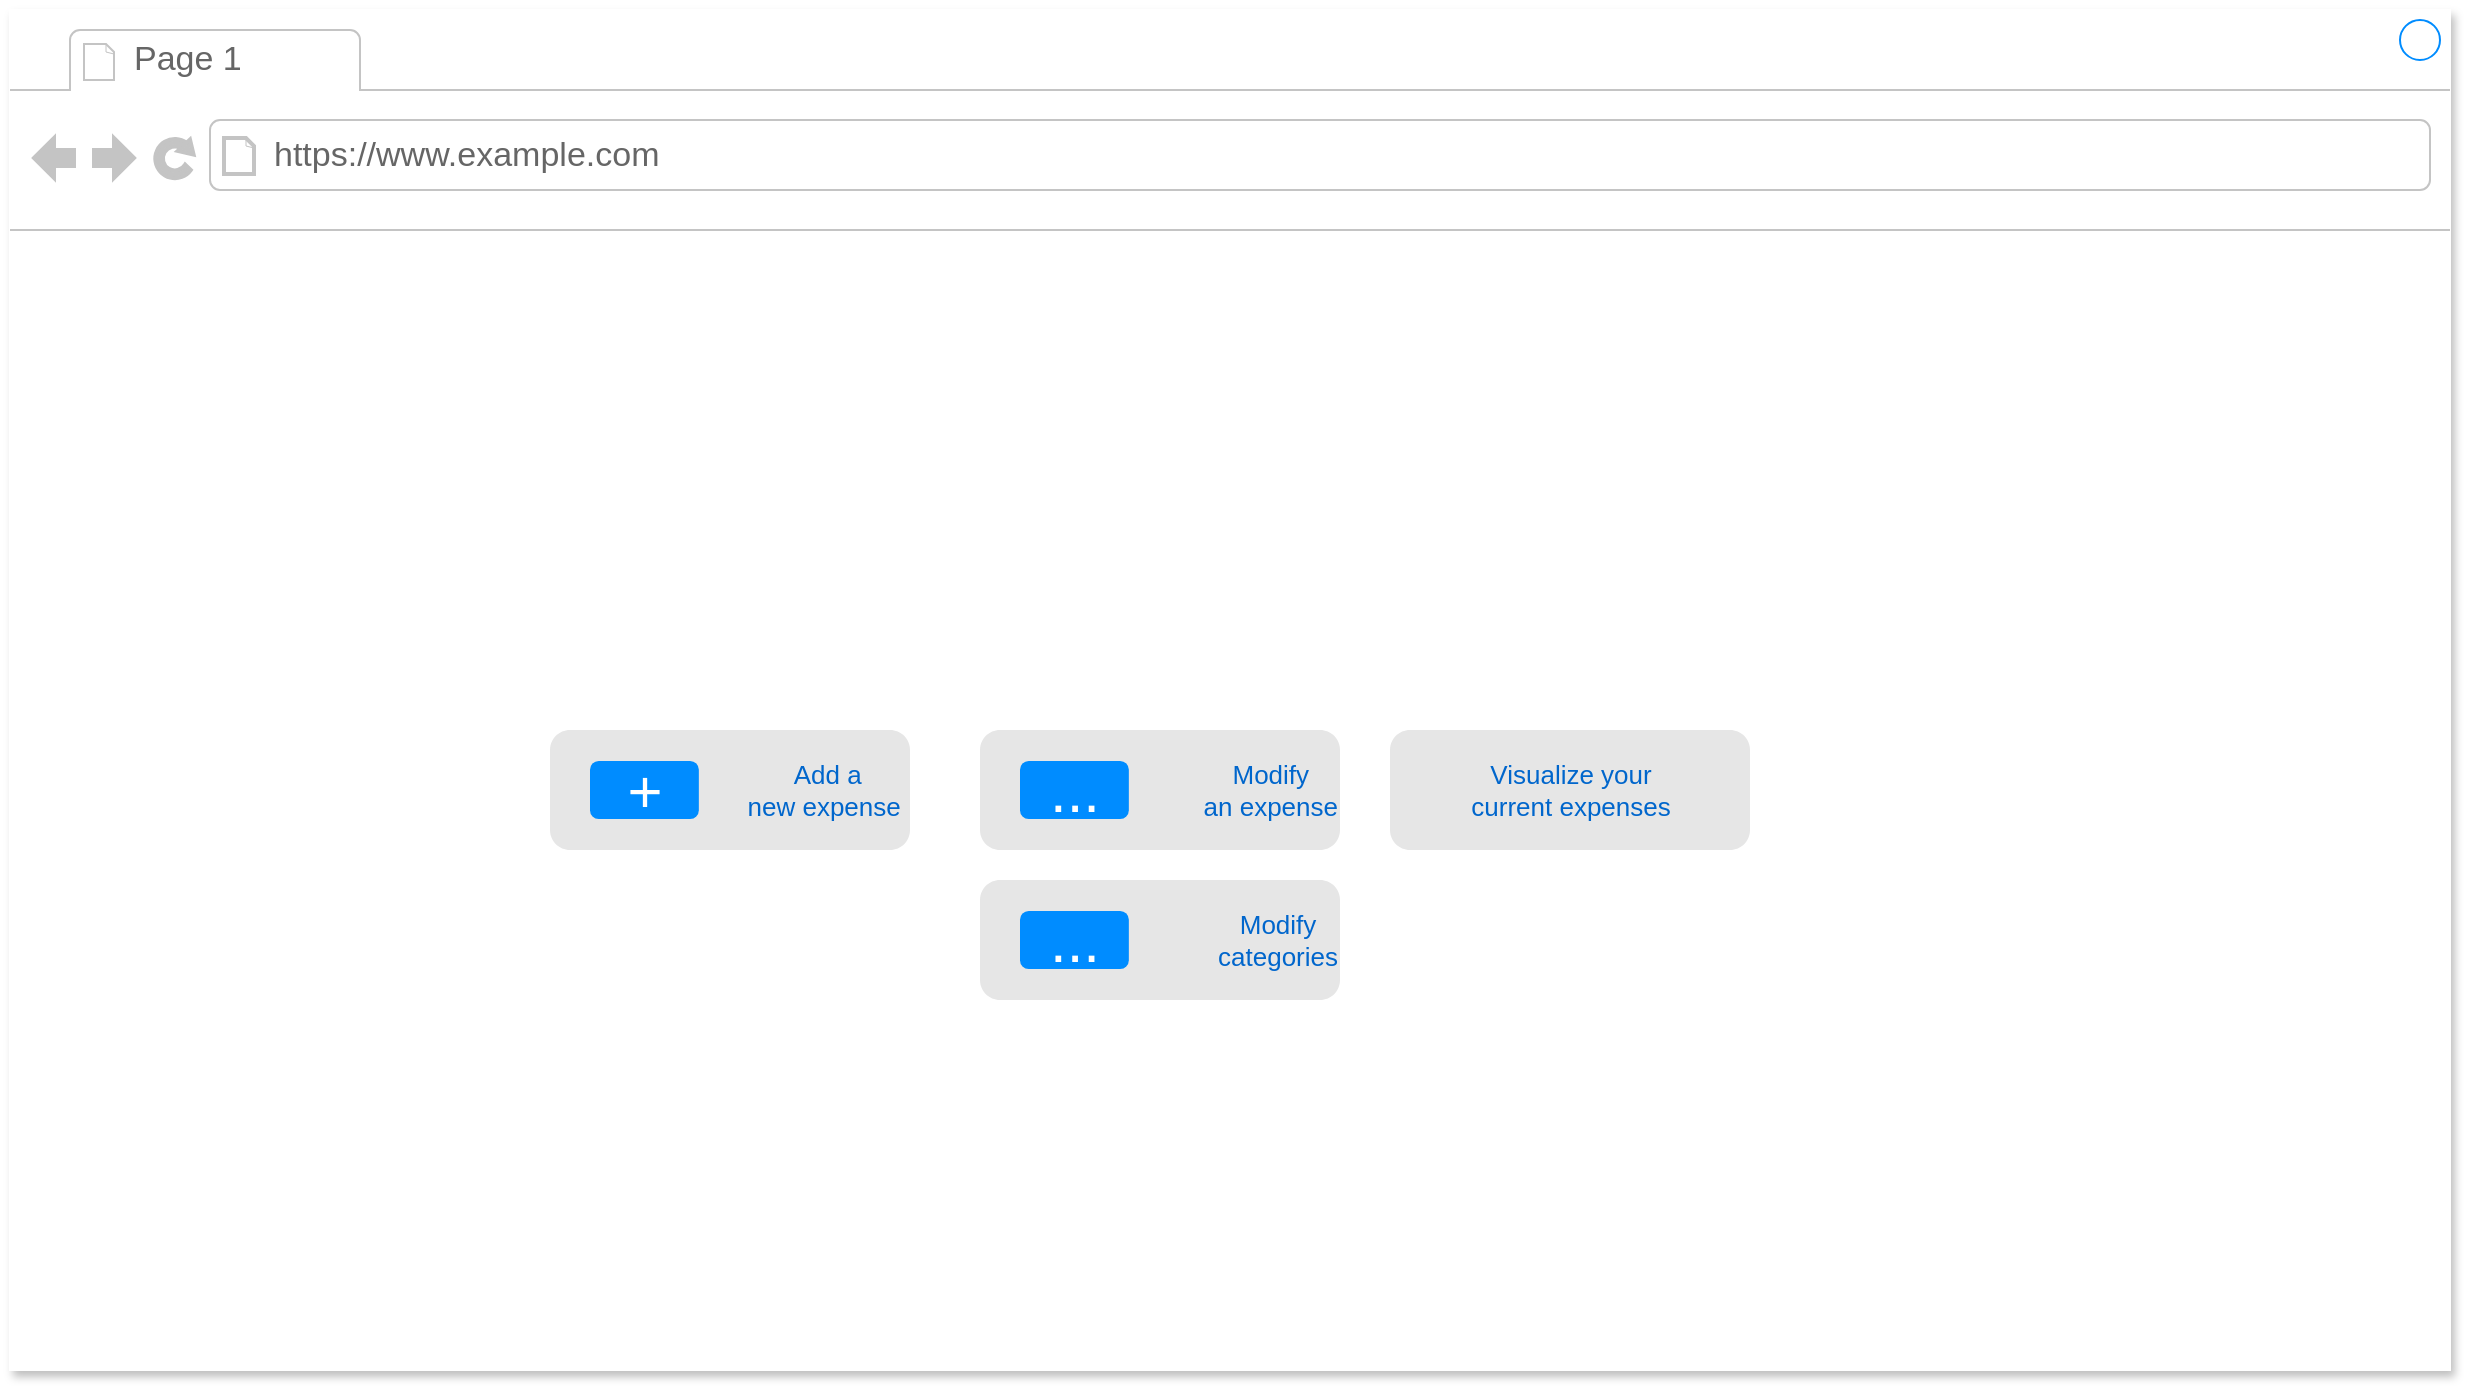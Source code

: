 <mxfile version="20.2.3" type="device" pages="5"><diagram id="piDafpqhtRUU5qUU-vj8" name="Main page"><mxGraphModel dx="1244" dy="905" grid="1" gridSize="10" guides="1" tooltips="1" connect="1" arrows="1" fold="1" page="1" pageScale="1" pageWidth="827" pageHeight="1169" math="0" shadow="0"><root><mxCell id="0"/><mxCell id="1" parent="0"/><mxCell id="8962rQQDY3VNNf6We3Pp-1" value="" style="strokeWidth=1;shadow=1;dashed=0;align=center;html=1;shape=mxgraph.mockup.containers.browserWindow;rSize=0;strokeColor2=#008cff;strokeColor3=#c4c4c4;mainText=,;recursiveResize=0;strokeColor=#FFFFFF;fontColor=#FFFFFF;movableLabel=0;fixedWidth=0;enumerate=0;" parent="1" vertex="1"><mxGeometry x="160" y="245" width="1220" height="680" as="geometry"/></mxCell><mxCell id="8962rQQDY3VNNf6We3Pp-2" value="Page 1" style="strokeWidth=1;shadow=0;dashed=0;align=center;html=1;shape=mxgraph.mockup.containers.anchor;fontSize=17;fontColor=#666666;align=left;" parent="8962rQQDY3VNNf6We3Pp-1" vertex="1"><mxGeometry x="60" y="12" width="110" height="26" as="geometry"/></mxCell><mxCell id="8962rQQDY3VNNf6We3Pp-3" value="https://www.example.com" style="strokeWidth=1;shadow=0;dashed=0;align=center;html=1;shape=mxgraph.mockup.containers.anchor;rSize=0;fontSize=17;fontColor=#666666;align=left;" parent="8962rQQDY3VNNf6We3Pp-1" vertex="1"><mxGeometry x="130" y="60" width="250" height="26" as="geometry"/></mxCell><UserObject label="&lt;div style=&quot;text-align: center;&quot;&gt;&lt;span style=&quot;background-color: initial;&quot;&gt;Add a&lt;/span&gt;&lt;/div&gt;new expense&amp;nbsp;" link="data:page/id,7q5dTrAY7Zl6eEeHgllv" id="h3Iq-QoF65GKpRVWPtNO-2"><mxCell style="strokeWidth=1;shadow=0;dashed=0;align=right;html=1;shape=mxgraph.mockup.buttons.multiButton;fillColor=#E6E6E6;strokeColor=none;mainText=;subText=;fontSize=13;fontColor=#0066CC;" parent="8962rQQDY3VNNf6We3Pp-1" vertex="1"><mxGeometry x="270" y="360" width="180" height="60" as="geometry"/></mxCell></UserObject><mxCell id="h3Iq-QoF65GKpRVWPtNO-4" value="" style="strokeWidth=1;shadow=0;dashed=0;align=center;html=1;shape=mxgraph.mockup.anchor;fontSize=12;fontColor=#ffffff;fontStyle=1;whiteSpace=wrap;" parent="h3Iq-QoF65GKpRVWPtNO-2" vertex="1"><mxGeometry y="36" width="180" height="12" as="geometry"/></mxCell><mxCell id="h3Iq-QoF65GKpRVWPtNO-1" value="&lt;font style=&quot;font-size: 30px;&quot;&gt;+&lt;/font&gt;" style="rounded=1;align=center;strokeColor=none;html=1;fontColor=#ffffff;fontSize=12;fillColor=#008CFF;" parent="h3Iq-QoF65GKpRVWPtNO-2" vertex="1"><mxGeometry x="20" y="15.5" width="54.42" height="29" as="geometry"/></mxCell><UserObject label="Visualize your &lt;br&gt;current expenses&lt;div style=&quot;&quot;&gt;&lt;/div&gt;" link="data:page/id,O7AgU52s_K-1bRK-wNCN" id="h3Iq-QoF65GKpRVWPtNO-6"><mxCell style="strokeWidth=1;shadow=0;dashed=0;align=center;html=1;shape=mxgraph.mockup.buttons.multiButton;fillColor=#E6E6E6;strokeColor=none;mainText=;subText=;fontSize=13;fontColor=#0066CC;" parent="8962rQQDY3VNNf6We3Pp-1" vertex="1"><mxGeometry x="690" y="360" width="180" height="60" as="geometry"/></mxCell></UserObject><mxCell id="h3Iq-QoF65GKpRVWPtNO-7" value="" style="strokeWidth=1;shadow=0;dashed=0;align=center;html=1;shape=mxgraph.mockup.anchor;fontSize=12;fontColor=#ffffff;fontStyle=1;whiteSpace=wrap;" parent="h3Iq-QoF65GKpRVWPtNO-6" vertex="1"><mxGeometry y="36" width="180" height="12" as="geometry"/></mxCell><UserObject label="&lt;div style=&quot;text-align: center;&quot;&gt;&lt;span style=&quot;background-color: initial;&quot;&gt;Modify &lt;br&gt;an expense&lt;/span&gt;&lt;/div&gt;&lt;div style=&quot;text-align: center;&quot;&gt;&lt;/div&gt;" link="data:page/id,3ZeCyRGtXN8rCWh70oSy" id="h3Iq-QoF65GKpRVWPtNO-9"><mxCell style="strokeWidth=1;shadow=0;dashed=0;align=right;html=1;shape=mxgraph.mockup.buttons.multiButton;fillColor=#E6E6E6;strokeColor=none;mainText=;subText=;fontSize=13;fontColor=#0066CC;" parent="8962rQQDY3VNNf6We3Pp-1" vertex="1"><mxGeometry x="485" y="360" width="180" height="60" as="geometry"/></mxCell></UserObject><mxCell id="h3Iq-QoF65GKpRVWPtNO-10" value="" style="strokeWidth=1;shadow=0;dashed=0;align=center;html=1;shape=mxgraph.mockup.anchor;fontSize=12;fontColor=#ffffff;fontStyle=1;whiteSpace=wrap;" parent="h3Iq-QoF65GKpRVWPtNO-9" vertex="1"><mxGeometry y="36" width="180" height="12" as="geometry"/></mxCell><mxCell id="h3Iq-QoF65GKpRVWPtNO-11" value="&lt;font style=&quot;font-size: 30px;&quot;&gt;...&lt;/font&gt;" style="rounded=1;align=center;strokeColor=none;html=1;fontColor=#ffffff;fontSize=12;fillColor=#008CFF;" parent="h3Iq-QoF65GKpRVWPtNO-9" vertex="1"><mxGeometry x="20" y="15.5" width="54.42" height="29" as="geometry"/></mxCell><UserObject label="&lt;div style=&quot;text-align: center;&quot;&gt;&lt;span style=&quot;background-color: initial;&quot;&gt;Modify&lt;/span&gt;&lt;/div&gt;&lt;div style=&quot;text-align: center;&quot;&gt;&lt;span style=&quot;background-color: initial;&quot;&gt;categories&lt;/span&gt;&lt;/div&gt;&lt;div style=&quot;text-align: center;&quot;&gt;&lt;/div&gt;" link="data:page/id,OzWg7q_hN-Gop-k9gDF_" id="VQr0-cEzJOPyjsmHsIfT-1"><mxCell style="strokeWidth=1;shadow=0;dashed=0;align=right;html=1;shape=mxgraph.mockup.buttons.multiButton;fillColor=#E6E6E6;strokeColor=none;mainText=;subText=;fontSize=13;fontColor=#0066CC;" parent="8962rQQDY3VNNf6We3Pp-1" vertex="1"><mxGeometry x="485" y="435" width="180" height="60" as="geometry"/></mxCell></UserObject><mxCell id="VQr0-cEzJOPyjsmHsIfT-2" value="" style="strokeWidth=1;shadow=0;dashed=0;align=center;html=1;shape=mxgraph.mockup.anchor;fontSize=12;fontColor=#ffffff;fontStyle=1;whiteSpace=wrap;" parent="VQr0-cEzJOPyjsmHsIfT-1" vertex="1"><mxGeometry y="36" width="180" height="12" as="geometry"/></mxCell><mxCell id="VQr0-cEzJOPyjsmHsIfT-3" value="&lt;font style=&quot;font-size: 30px;&quot;&gt;...&lt;/font&gt;" style="rounded=1;align=center;strokeColor=none;html=1;fontColor=#ffffff;fontSize=12;fillColor=#008CFF;" parent="VQr0-cEzJOPyjsmHsIfT-1" vertex="1"><mxGeometry x="20" y="15.5" width="54.42" height="29" as="geometry"/></mxCell></root></mxGraphModel></diagram><diagram id="7q5dTrAY7Zl6eEeHgllv" name="Add new exponse"><mxGraphModel dx="2944" dy="905" grid="1" gridSize="10" guides="1" tooltips="1" connect="1" arrows="1" fold="1" page="1" pageScale="1" pageWidth="850" pageHeight="1100" math="0" shadow="0"><root><mxCell id="0"/><mxCell id="1" parent="0"/><mxCell id="2ohkJdqlDiBKNH0OV8yP-1" value="" style="strokeWidth=1;shadow=1;dashed=0;align=center;html=1;shape=mxgraph.mockup.containers.browserWindow;rSize=0;strokeColor2=#008cff;strokeColor3=#c4c4c4;mainText=,;recursiveResize=0;strokeColor=#FFFFFF;fontColor=#FFFFFF;movableLabel=0;fixedWidth=0;enumerate=0;" parent="1" vertex="1"><mxGeometry x="-1400" y="205" width="1150" height="690" as="geometry"/></mxCell><mxCell id="2ohkJdqlDiBKNH0OV8yP-2" value="Page 1" style="strokeWidth=1;shadow=0;dashed=0;align=center;html=1;shape=mxgraph.mockup.containers.anchor;fontSize=17;fontColor=#666666;align=left;" parent="2ohkJdqlDiBKNH0OV8yP-1" vertex="1"><mxGeometry x="60" y="12" width="110" height="26" as="geometry"/></mxCell><mxCell id="2ohkJdqlDiBKNH0OV8yP-3" value="https://www.example.com" style="strokeWidth=1;shadow=0;dashed=0;align=center;html=1;shape=mxgraph.mockup.containers.anchor;rSize=0;fontSize=17;fontColor=#666666;align=left;" parent="2ohkJdqlDiBKNH0OV8yP-1" vertex="1"><mxGeometry x="130" y="60" width="250" height="26" as="geometry"/></mxCell><mxCell id="2ohkJdqlDiBKNH0OV8yP-13" value="Category&lt;div style=&quot;&quot;&gt;&lt;/div&gt;" style="strokeWidth=1;shadow=0;dashed=0;align=center;html=1;shape=mxgraph.mockup.buttons.multiButton;fillColor=#E6E6E6;strokeColor=none;mainText=;subText=;fontSize=13;fontColor=#0066CC;" parent="2ohkJdqlDiBKNH0OV8yP-1" vertex="1"><mxGeometry x="220" y="329.5" width="150" height="30" as="geometry"/></mxCell><mxCell id="2ohkJdqlDiBKNH0OV8yP-14" value="" style="strokeWidth=1;shadow=0;dashed=0;align=center;html=1;shape=mxgraph.mockup.anchor;fontSize=12;fontColor=#ffffff;fontStyle=1;whiteSpace=wrap;" parent="2ohkJdqlDiBKNH0OV8yP-13" vertex="1"><mxGeometry y="18" width="150" height="6" as="geometry"/></mxCell><mxCell id="2ohkJdqlDiBKNH0OV8yP-15" value="&lt;font style=&quot;font-size: 30px;&quot;&gt;+&lt;/font&gt;" style="rounded=1;align=center;strokeColor=none;html=1;fontColor=#ffffff;fontSize=12;fillColor=#008CFF;" parent="2ohkJdqlDiBKNH0OV8yP-1" vertex="1"><mxGeometry x="160" y="345" width="54.42" height="29" as="geometry"/></mxCell><mxCell id="GAdIu5lBjV9Co0TbJZmu-2" value="Category 1" style="strokeWidth=1;shadow=0;dashed=0;align=center;html=1;shape=mxgraph.mockup.forms.comboBox;strokeColor=#999999;fillColor=#ddeeff;align=left;fillColor2=#aaddff;mainText=;fontColor=#666666;fontSize=17;spacingLeft=3;" parent="2ohkJdqlDiBKNH0OV8yP-1" vertex="1"><mxGeometry x="220" y="359.5" width="150" height="30" as="geometry"/></mxCell><mxCell id="ass1dCC3-YnfxWbSY9bL-1" value="Subcategory&lt;div style=&quot;&quot;&gt;&lt;/div&gt;" style="strokeWidth=1;shadow=0;dashed=0;align=center;html=1;shape=mxgraph.mockup.buttons.multiButton;fillColor=#E6E6E6;strokeColor=none;mainText=;subText=;fontSize=13;fontColor=#0066CC;" parent="2ohkJdqlDiBKNH0OV8yP-1" vertex="1"><mxGeometry x="380" y="329.5" width="150" height="30" as="geometry"/></mxCell><mxCell id="ass1dCC3-YnfxWbSY9bL-2" value="" style="strokeWidth=1;shadow=0;dashed=0;align=center;html=1;shape=mxgraph.mockup.anchor;fontSize=12;fontColor=#ffffff;fontStyle=1;whiteSpace=wrap;" parent="ass1dCC3-YnfxWbSY9bL-1" vertex="1"><mxGeometry y="18" width="150" height="6" as="geometry"/></mxCell><mxCell id="ass1dCC3-YnfxWbSY9bL-3" value="Subcategory 1" style="strokeWidth=1;shadow=0;dashed=0;align=center;html=1;shape=mxgraph.mockup.forms.comboBox;strokeColor=#999999;fillColor=#ddeeff;align=left;fillColor2=#aaddff;mainText=;fontColor=#666666;fontSize=17;spacingLeft=3;" parent="2ohkJdqlDiBKNH0OV8yP-1" vertex="1"><mxGeometry x="380" y="359.5" width="150" height="30" as="geometry"/></mxCell><mxCell id="ass1dCC3-YnfxWbSY9bL-4" value="What was that ?&amp;nbsp;" style="fillColor=none;strokeColor=none;html=1;fontSize=11;fontStyle=0;align=left;fontColor=#596780;fontStyle=1;fontSize=11;shadow=1;" parent="2ohkJdqlDiBKNH0OV8yP-1" vertex="1"><mxGeometry x="540" y="324.5" width="140" height="20" as="geometry"/></mxCell><mxCell id="ass1dCC3-YnfxWbSY9bL-5" value="Sugar" style="rounded=1;arcSize=9;fillColor=#F7F8F9;align=left;spacingLeft=5;strokeColor=#DEE1E6;html=1;strokeWidth=2;fontColor=#596780;fontSize=12;shadow=1;" parent="2ohkJdqlDiBKNH0OV8yP-1" vertex="1"><mxGeometry x="540" y="349.5" width="140" height="40" as="geometry"/></mxCell><mxCell id="ass1dCC3-YnfxWbSY9bL-6" value="Price" style="fillColor=none;strokeColor=none;html=1;fontSize=11;fontStyle=0;align=left;fontColor=#596780;fontStyle=1;fontSize=11;shadow=1;" parent="2ohkJdqlDiBKNH0OV8yP-1" vertex="1"><mxGeometry x="690" y="324.5" width="140" height="20" as="geometry"/></mxCell><mxCell id="ass1dCC3-YnfxWbSY9bL-7" value="10" style="rounded=1;arcSize=9;fillColor=#F7F8F9;align=left;spacingLeft=5;strokeColor=#DEE1E6;html=1;strokeWidth=2;fontColor=#596780;fontSize=12;shadow=1;" parent="2ohkJdqlDiBKNH0OV8yP-1" vertex="1"><mxGeometry x="690" y="349.5" width="140" height="40" as="geometry"/></mxCell><mxCell id="ass1dCC3-YnfxWbSY9bL-8" value="Date" style="fillColor=none;strokeColor=none;html=1;fontSize=11;fontStyle=0;align=left;fontColor=#596780;fontStyle=1;fontSize=11;shadow=1;" parent="2ohkJdqlDiBKNH0OV8yP-1" vertex="1"><mxGeometry x="840" y="324.5" width="140" height="20" as="geometry"/></mxCell><mxCell id="ass1dCC3-YnfxWbSY9bL-9" value="2022-07-16" style="rounded=1;arcSize=9;fillColor=#F7F8F9;align=left;spacingLeft=5;strokeColor=#DEE1E6;html=1;strokeWidth=2;fontColor=#596780;fontSize=12;shadow=1;" parent="2ohkJdqlDiBKNH0OV8yP-1" vertex="1"><mxGeometry x="840" y="349.5" width="140" height="40" as="geometry"/></mxCell></root></mxGraphModel></diagram><diagram id="3ZeCyRGtXN8rCWh70oSy" name="Modify-an-expense"><mxGraphModel dx="3164" dy="1065" grid="1" gridSize="10" guides="1" tooltips="1" connect="1" arrows="1" fold="1" page="1" pageScale="1" pageWidth="850" pageHeight="1100" math="0" shadow="0"><root><mxCell id="0"/><mxCell id="1" parent="0"/><mxCell id="K6egvescBbt4TPk9Oenr-1" value="" style="strokeWidth=1;shadow=1;dashed=0;align=center;html=1;shape=mxgraph.mockup.containers.browserWindow;rSize=0;strokeColor2=#008cff;strokeColor3=#c4c4c4;mainText=,;recursiveResize=0;strokeColor=#FFFFFF;fontColor=#FFFFFF;movableLabel=0;fixedWidth=0;enumerate=0;" vertex="1" parent="1"><mxGeometry x="-1275" y="120" width="1150" height="690" as="geometry"/></mxCell><mxCell id="K6egvescBbt4TPk9Oenr-2" value="Page 1" style="strokeWidth=1;shadow=0;dashed=0;align=center;html=1;shape=mxgraph.mockup.containers.anchor;fontSize=17;fontColor=#666666;align=left;" vertex="1" parent="K6egvescBbt4TPk9Oenr-1"><mxGeometry x="60" y="12" width="110" height="26" as="geometry"/></mxCell><mxCell id="K6egvescBbt4TPk9Oenr-3" value="https://www.example.com" style="strokeWidth=1;shadow=0;dashed=0;align=center;html=1;shape=mxgraph.mockup.containers.anchor;rSize=0;fontSize=17;fontColor=#666666;align=left;" vertex="1" parent="K6egvescBbt4TPk9Oenr-1"><mxGeometry x="130" y="60" width="250" height="26" as="geometry"/></mxCell><mxCell id="67dj6nwLEzpabsO_JoYb-18" value="2022-07-16" style="rounded=1;arcSize=9;fillColor=#F7F8F9;align=left;spacingLeft=5;strokeColor=#DEE1E6;html=1;strokeWidth=2;fontColor=#596780;fontSize=12;shadow=1;" vertex="1" parent="K6egvescBbt4TPk9Oenr-1"><mxGeometry x="187.5" y="150" width="140" height="40" as="geometry"/></mxCell><mxCell id="67dj6nwLEzpabsO_JoYb-19" value="Date" style="strokeWidth=1;shadow=0;dashed=0;align=center;html=1;shape=mxgraph.mockup.forms.comboBox;strokeColor=#999999;fillColor=#ddeeff;align=left;fillColor2=#aaddff;mainText=;fontColor=#666666;fontSize=17;spacingLeft=3;" vertex="1" parent="K6egvescBbt4TPk9Oenr-1"><mxGeometry x="337.5" y="155" width="150" height="30" as="geometry"/></mxCell><mxCell id="67dj6nwLEzpabsO_JoYb-20" value="Filter&lt;div style=&quot;&quot;&gt;&lt;/div&gt;" style="strokeWidth=1;shadow=0;dashed=0;align=center;html=1;shape=mxgraph.mockup.buttons.multiButton;fillColor=#E6E6E6;strokeColor=none;mainText=;subText=;fontSize=13;fontColor=#0066CC;" vertex="1" parent="K6egvescBbt4TPk9Oenr-1"><mxGeometry x="337.5" y="120" width="150" height="30" as="geometry"/></mxCell><mxCell id="67dj6nwLEzpabsO_JoYb-21" value="" style="strokeWidth=1;shadow=0;dashed=0;align=center;html=1;shape=mxgraph.mockup.anchor;fontSize=12;fontColor=#ffffff;fontStyle=1;whiteSpace=wrap;" vertex="1" parent="67dj6nwLEzpabsO_JoYb-20"><mxGeometry y="18" width="150" height="6" as="geometry"/></mxCell><mxCell id="67dj6nwLEzpabsO_JoYb-22" value="" style="rounded=0;whiteSpace=wrap;html=1;fillStyle=auto;strokeColor=default;strokeWidth=1;fillColor=default;" vertex="1" parent="K6egvescBbt4TPk9Oenr-1"><mxGeometry x="187.5" y="210" width="770" height="440" as="geometry"/></mxCell><mxCell id="67dj6nwLEzpabsO_JoYb-31" value="Category&lt;div style=&quot;&quot;&gt;&lt;/div&gt;" style="strokeWidth=1;shadow=0;dashed=0;align=center;html=1;shape=mxgraph.mockup.buttons.multiButton;fillColor=#E6E6E6;strokeColor=none;mainText=;subText=;fontSize=13;fontColor=#0066CC;" vertex="1" parent="K6egvescBbt4TPk9Oenr-1"><mxGeometry x="212.5" y="235" width="150" height="30" as="geometry"/></mxCell><mxCell id="67dj6nwLEzpabsO_JoYb-32" value="" style="strokeWidth=1;shadow=0;dashed=0;align=center;html=1;shape=mxgraph.mockup.anchor;fontSize=12;fontColor=#ffffff;fontStyle=1;whiteSpace=wrap;" vertex="1" parent="67dj6nwLEzpabsO_JoYb-31"><mxGeometry y="18" width="150" height="6" as="geometry"/></mxCell><mxCell id="67dj6nwLEzpabsO_JoYb-33" value="Subcategory&lt;div style=&quot;&quot;&gt;&lt;/div&gt;" style="strokeWidth=1;shadow=0;dashed=0;align=center;html=1;shape=mxgraph.mockup.buttons.multiButton;fillColor=#E6E6E6;strokeColor=none;mainText=;subText=;fontSize=13;fontColor=#0066CC;" vertex="1" parent="K6egvescBbt4TPk9Oenr-1"><mxGeometry x="372.5" y="235" width="150" height="30" as="geometry"/></mxCell><mxCell id="67dj6nwLEzpabsO_JoYb-34" value="" style="strokeWidth=1;shadow=0;dashed=0;align=center;html=1;shape=mxgraph.mockup.anchor;fontSize=12;fontColor=#ffffff;fontStyle=1;whiteSpace=wrap;" vertex="1" parent="67dj6nwLEzpabsO_JoYb-33"><mxGeometry y="18" width="150" height="6" as="geometry"/></mxCell><mxCell id="67dj6nwLEzpabsO_JoYb-35" value="What was that ?&amp;nbsp;" style="fillColor=none;strokeColor=none;html=1;fontSize=11;fontStyle=0;align=left;fontColor=#596780;fontStyle=1;fontSize=11;shadow=1;" vertex="1" parent="K6egvescBbt4TPk9Oenr-1"><mxGeometry x="532.5" y="230" width="140" height="20" as="geometry"/></mxCell><mxCell id="67dj6nwLEzpabsO_JoYb-36" value="Price" style="fillColor=none;strokeColor=none;html=1;fontSize=11;fontStyle=0;align=left;fontColor=#596780;fontStyle=1;fontSize=11;shadow=1;" vertex="1" parent="K6egvescBbt4TPk9Oenr-1"><mxGeometry x="682.5" y="230" width="140" height="20" as="geometry"/></mxCell><mxCell id="67dj6nwLEzpabsO_JoYb-37" value="Date" style="fillColor=none;strokeColor=none;html=1;fontSize=11;fontStyle=0;align=left;fontColor=#596780;fontStyle=1;fontSize=11;shadow=1;" vertex="1" parent="K6egvescBbt4TPk9Oenr-1"><mxGeometry x="832.5" y="230" width="140" height="20" as="geometry"/></mxCell><mxCell id="67dj6nwLEzpabsO_JoYb-50" value="" style="swimlane;startSize=0;fillStyle=auto;strokeColor=default;strokeWidth=1;fillColor=default;" vertex="1" parent="K6egvescBbt4TPk9Oenr-1"><mxGeometry x="177.5" y="200" width="790" height="460" as="geometry"/></mxCell><mxCell id="67dj6nwLEzpabsO_JoYb-23" value="" style="verticalLabelPosition=bottom;shadow=0;dashed=0;align=center;html=1;verticalAlign=top;strokeWidth=1;shape=mxgraph.mockup.navigation.scrollBar;strokeColor=#999999;barPos=20;fillColor2=#99ddff;strokeColor2=none;direction=north;fillStyle=auto;fillColor=default;" vertex="1" parent="67dj6nwLEzpabsO_JoYb-50"><mxGeometry x="750" y="20" width="20" height="420" as="geometry"/></mxCell><mxCell id="67dj6nwLEzpabsO_JoYb-54" value="" style="rounded=1;whiteSpace=wrap;html=1;fillStyle=auto;strokeColor=#6c8ebf;strokeWidth=1;fillColor=#dae8fc;" vertex="1" parent="K6egvescBbt4TPk9Oenr-1"><mxGeometry x="212.5" y="280" width="700" height="60" as="geometry"/></mxCell><mxCell id="67dj6nwLEzpabsO_JoYb-55" value="" style="rounded=1;whiteSpace=wrap;html=1;fillStyle=auto;strokeColor=default;strokeWidth=1;fillColor=default;" vertex="1" parent="K6egvescBbt4TPk9Oenr-1"><mxGeometry x="212.5" y="340" width="700" height="60" as="geometry"/></mxCell><mxCell id="67dj6nwLEzpabsO_JoYb-62" value="" style="rounded=1;whiteSpace=wrap;html=1;fillStyle=auto;strokeColor=#6c8ebf;strokeWidth=1;fillColor=#dae8fc;" vertex="1" parent="K6egvescBbt4TPk9Oenr-1"><mxGeometry x="212.5" y="400" width="700" height="60" as="geometry"/></mxCell><mxCell id="67dj6nwLEzpabsO_JoYb-63" value="" style="rounded=1;whiteSpace=wrap;html=1;fillStyle=auto;strokeColor=default;strokeWidth=1;fillColor=default;" vertex="1" parent="K6egvescBbt4TPk9Oenr-1"><mxGeometry x="212.5" y="460" width="700" height="60" as="geometry"/></mxCell><mxCell id="67dj6nwLEzpabsO_JoYb-3" value="" style="swimlane;startSize=0;" vertex="1" parent="1"><mxGeometry x="-400" y="930" width="945" height="130" as="geometry"><mxRectangle x="-1130" y="900" width="50" height="40" as="alternateBounds"/></mxGeometry></mxCell><mxCell id="K6egvescBbt4TPk9Oenr-6" value="&lt;font style=&quot;font-size: 30px;&quot;&gt;OK&lt;/font&gt;" style="rounded=1;align=center;strokeColor=none;html=1;fontColor=#ffffff;fontSize=12;fillColor=#008CFF;" vertex="1" parent="67dj6nwLEzpabsO_JoYb-3"><mxGeometry x="105" y="53" width="54.42" height="29" as="geometry"/></mxCell><mxCell id="K6egvescBbt4TPk9Oenr-4" value="Category&lt;div style=&quot;&quot;&gt;&lt;/div&gt;" style="strokeWidth=1;shadow=0;dashed=0;align=center;html=1;shape=mxgraph.mockup.buttons.multiButton;fillColor=#E6E6E6;strokeColor=none;mainText=;subText=;fontSize=13;fontColor=#0066CC;" vertex="1" parent="67dj6nwLEzpabsO_JoYb-3"><mxGeometry x="165" y="37.5" width="150" height="30" as="geometry"/></mxCell><mxCell id="K6egvescBbt4TPk9Oenr-5" value="" style="strokeWidth=1;shadow=0;dashed=0;align=center;html=1;shape=mxgraph.mockup.anchor;fontSize=12;fontColor=#ffffff;fontStyle=1;whiteSpace=wrap;" vertex="1" parent="K6egvescBbt4TPk9Oenr-4"><mxGeometry y="18" width="150" height="6" as="geometry"/></mxCell><mxCell id="K6egvescBbt4TPk9Oenr-7" value="Category 1" style="strokeWidth=1;shadow=0;dashed=0;align=center;html=1;shape=mxgraph.mockup.forms.comboBox;strokeColor=#999999;fillColor=#ddeeff;align=left;fillColor2=#aaddff;mainText=;fontColor=#666666;fontSize=17;spacingLeft=3;" vertex="1" parent="67dj6nwLEzpabsO_JoYb-3"><mxGeometry x="165" y="67.5" width="150" height="30" as="geometry"/></mxCell><mxCell id="K6egvescBbt4TPk9Oenr-8" value="Subcategory&lt;div style=&quot;&quot;&gt;&lt;/div&gt;" style="strokeWidth=1;shadow=0;dashed=0;align=center;html=1;shape=mxgraph.mockup.buttons.multiButton;fillColor=#E6E6E6;strokeColor=none;mainText=;subText=;fontSize=13;fontColor=#0066CC;" vertex="1" parent="67dj6nwLEzpabsO_JoYb-3"><mxGeometry x="325" y="37.5" width="150" height="30" as="geometry"/></mxCell><mxCell id="K6egvescBbt4TPk9Oenr-9" value="" style="strokeWidth=1;shadow=0;dashed=0;align=center;html=1;shape=mxgraph.mockup.anchor;fontSize=12;fontColor=#ffffff;fontStyle=1;whiteSpace=wrap;" vertex="1" parent="K6egvescBbt4TPk9Oenr-8"><mxGeometry y="18" width="150" height="6" as="geometry"/></mxCell><mxCell id="K6egvescBbt4TPk9Oenr-10" value="Subcategory 1" style="strokeWidth=1;shadow=0;dashed=0;align=center;html=1;shape=mxgraph.mockup.forms.comboBox;strokeColor=#999999;fillColor=#ddeeff;align=left;fillColor2=#aaddff;mainText=;fontColor=#666666;fontSize=17;spacingLeft=3;" vertex="1" parent="67dj6nwLEzpabsO_JoYb-3"><mxGeometry x="325" y="67.5" width="150" height="30" as="geometry"/></mxCell><mxCell id="K6egvescBbt4TPk9Oenr-12" value="Sugar" style="rounded=1;arcSize=9;fillColor=#F7F8F9;align=left;spacingLeft=5;strokeColor=#DEE1E6;html=1;strokeWidth=2;fontColor=#596780;fontSize=12;shadow=1;" vertex="1" parent="67dj6nwLEzpabsO_JoYb-3"><mxGeometry x="485" y="57.5" width="140" height="40" as="geometry"/></mxCell><mxCell id="K6egvescBbt4TPk9Oenr-11" value="What was that ?&amp;nbsp;" style="fillColor=none;strokeColor=none;html=1;fontSize=11;fontStyle=0;align=left;fontColor=#596780;fontStyle=1;fontSize=11;shadow=1;" vertex="1" parent="67dj6nwLEzpabsO_JoYb-3"><mxGeometry x="485" y="32.5" width="140" height="20" as="geometry"/></mxCell><mxCell id="K6egvescBbt4TPk9Oenr-13" value="Price" style="fillColor=none;strokeColor=none;html=1;fontSize=11;fontStyle=0;align=left;fontColor=#596780;fontStyle=1;fontSize=11;shadow=1;" vertex="1" parent="67dj6nwLEzpabsO_JoYb-3"><mxGeometry x="635" y="32.5" width="140" height="20" as="geometry"/></mxCell><mxCell id="K6egvescBbt4TPk9Oenr-14" value="10" style="rounded=1;arcSize=9;fillColor=#F7F8F9;align=left;spacingLeft=5;strokeColor=#DEE1E6;html=1;strokeWidth=2;fontColor=#596780;fontSize=12;shadow=1;" vertex="1" parent="67dj6nwLEzpabsO_JoYb-3"><mxGeometry x="635" y="57.5" width="140" height="40" as="geometry"/></mxCell><mxCell id="K6egvescBbt4TPk9Oenr-16" value="2022-07-16" style="rounded=1;arcSize=9;fillColor=#F7F8F9;align=left;spacingLeft=5;strokeColor=#DEE1E6;html=1;strokeWidth=2;fontColor=#596780;fontSize=12;shadow=1;" vertex="1" parent="67dj6nwLEzpabsO_JoYb-3"><mxGeometry x="785" y="57.5" width="140" height="40" as="geometry"/></mxCell><mxCell id="K6egvescBbt4TPk9Oenr-15" value="Date" style="fillColor=none;strokeColor=none;html=1;fontSize=11;fontStyle=0;align=left;fontColor=#596780;fontStyle=1;fontSize=11;shadow=1;" vertex="1" parent="67dj6nwLEzpabsO_JoYb-3"><mxGeometry x="785" y="32.5" width="140" height="20" as="geometry"/></mxCell><mxCell id="67dj6nwLEzpabsO_JoYb-71" value="&lt;font style=&quot;font-size: 30px;&quot;&gt;BACK&lt;/font&gt;" style="rounded=1;align=center;strokeColor=none;html=1;fontColor=#ffffff;fontSize=12;fillColor=#008CFF;" vertex="1" parent="67dj6nwLEzpabsO_JoYb-3"><mxGeometry x="10" y="53" width="90" height="29" as="geometry"/></mxCell><mxCell id="67dj6nwLEzpabsO_JoYb-69" value="" style="shape=flexArrow;endArrow=classic;html=1;rounded=0;" edge="1" parent="1"><mxGeometry width="50" height="50" relative="1" as="geometry"><mxPoint x="-640" y="820" as="sourcePoint"/><mxPoint x="-430" y="930" as="targetPoint"/></mxGeometry></mxCell></root></mxGraphModel></diagram><diagram id="O7AgU52s_K-1bRK-wNCN" name="Visualize your current expenses"><mxGraphModel dx="3164" dy="1065" grid="1" gridSize="10" guides="1" tooltips="1" connect="1" arrows="1" fold="1" page="1" pageScale="1" pageWidth="850" pageHeight="1100" math="0" shadow="0"><root><mxCell id="0"/><mxCell id="1" parent="0"/><mxCell id="VJOrhR8lSPXdlA4ANKUd-17" value="" style="strokeWidth=1;shadow=1;dashed=0;align=center;html=1;shape=mxgraph.mockup.containers.browserWindow;rSize=0;strokeColor2=#008cff;strokeColor3=#c4c4c4;mainText=,;recursiveResize=0;strokeColor=#FFFFFF;fontColor=#FFFFFF;movableLabel=0;fixedWidth=0;enumerate=0;" vertex="1" parent="1"><mxGeometry x="-1340" y="90" width="1150" height="690" as="geometry"/></mxCell><mxCell id="VJOrhR8lSPXdlA4ANKUd-18" value="Page 1" style="strokeWidth=1;shadow=0;dashed=0;align=center;html=1;shape=mxgraph.mockup.containers.anchor;fontSize=17;fontColor=#666666;align=left;" vertex="1" parent="VJOrhR8lSPXdlA4ANKUd-17"><mxGeometry x="60" y="12" width="110" height="26" as="geometry"/></mxCell><mxCell id="VJOrhR8lSPXdlA4ANKUd-19" value="https://www.example.com" style="strokeWidth=1;shadow=0;dashed=0;align=center;html=1;shape=mxgraph.mockup.containers.anchor;rSize=0;fontSize=17;fontColor=#666666;align=left;" vertex="1" parent="VJOrhR8lSPXdlA4ANKUd-17"><mxGeometry x="130" y="60" width="250" height="26" as="geometry"/></mxCell><mxCell id="VJOrhR8lSPXdlA4ANKUd-33" value="" style="rounded=0;whiteSpace=wrap;html=1;fillStyle=auto;strokeColor=default;strokeWidth=1;fillColor=default;" vertex="1" parent="VJOrhR8lSPXdlA4ANKUd-17"><mxGeometry x="20" y="130" width="290" height="530" as="geometry"/></mxCell><mxCell id="VJOrhR8lSPXdlA4ANKUd-34" value="Balance" style="text;html=1;strokeColor=none;fillColor=none;align=center;verticalAlign=middle;whiteSpace=wrap;rounded=0;fillStyle=auto;" vertex="1" parent="VJOrhR8lSPXdlA4ANKUd-17"><mxGeometry x="135" y="140" width="60" height="30" as="geometry"/></mxCell><mxCell id="WZ8P9EKtbmhJGQS5YwCc-1" value="&lt;div style=&quot;text-align: left;&quot;&gt;&lt;span style=&quot;background-color: initial;&quot;&gt;Category 1:&lt;/span&gt;&lt;/div&gt;&lt;div style=&quot;text-align: left;&quot;&gt;&lt;span style=&quot;background-color: initial;&quot;&gt;subcategory 1 -50&lt;/span&gt;&lt;/div&gt;&lt;div style=&quot;text-align: left;&quot;&gt;&lt;span style=&quot;background-color: initial;&quot;&gt;subcategory 2 +25&lt;/span&gt;&lt;/div&gt;&lt;div style=&quot;text-align: left;&quot;&gt;&lt;span style=&quot;background-color: initial;&quot;&gt;Catergory 2:&lt;/span&gt;&lt;/div&gt;&lt;div style=&quot;text-align: left;&quot;&gt;&lt;div&gt;&lt;span style=&quot;background-color: initial;&quot;&gt;subcategory 1 0&lt;/span&gt;&lt;/div&gt;&lt;div&gt;&lt;span style=&quot;background-color: initial;&quot;&gt;subcategory 2 -30&lt;/span&gt;&lt;/div&gt;&lt;/div&gt;" style="text;html=1;strokeColor=none;fillColor=none;align=center;verticalAlign=middle;whiteSpace=wrap;rounded=0;fillStyle=auto;" vertex="1" parent="VJOrhR8lSPXdlA4ANKUd-17"><mxGeometry x="35" y="170" width="145" height="140" as="geometry"/></mxCell><mxCell id="WZ8P9EKtbmhJGQS5YwCc-2" value="" style="html=1;verticalLabelPosition=bottom;align=center;labelBackgroundColor=#ffffff;verticalAlign=top;strokeWidth=2;strokeColor=#0080F0;shadow=0;dashed=0;shape=mxgraph.ios7.icons.pie_chart;fillStyle=auto;fillColor=default;" vertex="1" parent="VJOrhR8lSPXdlA4ANKUd-17"><mxGeometry x="580" y="240" width="290" height="240" as="geometry"/></mxCell><mxCell id="WZ8P9EKtbmhJGQS5YwCc-3" value="percentage share" style="text;whiteSpace=wrap;html=1;" vertex="1" parent="VJOrhR8lSPXdlA4ANKUd-17"><mxGeometry x="670" y="190" width="130" height="40" as="geometry"/></mxCell><mxCell id="WZ8P9EKtbmhJGQS5YwCc-4" value="&lt;span style=&quot;color: rgb(0, 0, 0); font-family: Helvetica; font-size: 12px; font-style: normal; font-variant-ligatures: normal; font-variant-caps: normal; font-weight: 400; letter-spacing: normal; orphans: 2; text-align: left; text-indent: 0px; text-transform: none; widows: 2; word-spacing: 0px; -webkit-text-stroke-width: 0px; background-color: rgb(248, 249, 250); text-decoration-thickness: initial; text-decoration-style: initial; text-decoration-color: initial; float: none; display: inline !important;&quot;&gt;Category 1&lt;/span&gt;" style="text;whiteSpace=wrap;html=1;" vertex="1" parent="VJOrhR8lSPXdlA4ANKUd-17"><mxGeometry x="610" y="340" width="90" height="40" as="geometry"/></mxCell><mxCell id="WZ8P9EKtbmhJGQS5YwCc-5" value="&lt;span style=&quot;color: rgb(0, 0, 0); font-family: Helvetica; font-size: 12px; font-style: normal; font-variant-ligatures: normal; font-variant-caps: normal; font-weight: 400; letter-spacing: normal; orphans: 2; text-align: left; text-indent: 0px; text-transform: none; widows: 2; word-spacing: 0px; -webkit-text-stroke-width: 0px; background-color: rgb(248, 249, 250); text-decoration-thickness: initial; text-decoration-style: initial; text-decoration-color: initial; float: none; display: inline !important;&quot;&gt;Category 2&lt;/span&gt;" style="text;whiteSpace=wrap;html=1;" vertex="1" parent="VJOrhR8lSPXdlA4ANKUd-17"><mxGeometry x="760" y="360" width="90" height="40" as="geometry"/></mxCell><mxCell id="WZ8P9EKtbmhJGQS5YwCc-6" value="&lt;span style=&quot;color: rgb(0, 0, 0); font-family: Helvetica; font-size: 12px; font-style: normal; font-variant-ligatures: normal; font-variant-caps: normal; font-weight: 400; letter-spacing: normal; orphans: 2; text-align: left; text-indent: 0px; text-transform: none; widows: 2; word-spacing: 0px; -webkit-text-stroke-width: 0px; background-color: rgb(248, 249, 250); text-decoration-thickness: initial; text-decoration-style: initial; text-decoration-color: initial; float: none; display: inline !important;&quot;&gt;Category 3&lt;/span&gt;" style="text;whiteSpace=wrap;html=1;" vertex="1" parent="VJOrhR8lSPXdlA4ANKUd-17"><mxGeometry x="740" y="280" width="90" height="40" as="geometry"/></mxCell></root></mxGraphModel></diagram><diagram id="OzWg7q_hN-Gop-k9gDF_" name="Modify categories"><mxGraphModel dx="2944" dy="905" grid="1" gridSize="10" guides="1" tooltips="1" connect="1" arrows="1" fold="1" page="1" pageScale="1" pageWidth="850" pageHeight="1100" math="0" shadow="0"><root><mxCell id="0"/><mxCell id="1" parent="0"/><mxCell id="cmVQig8JHds7TS9KQplY-1" value="" style="strokeWidth=1;shadow=1;dashed=0;align=center;html=1;shape=mxgraph.mockup.containers.browserWindow;rSize=0;strokeColor2=#008cff;strokeColor3=#c4c4c4;mainText=,;recursiveResize=0;strokeColor=#FFFFFF;fontColor=#FFFFFF;movableLabel=0;fixedWidth=0;enumerate=0;" vertex="1" parent="1"><mxGeometry x="-1330" y="110" width="1150" height="690" as="geometry"/></mxCell><mxCell id="cmVQig8JHds7TS9KQplY-2" value="Page 1" style="strokeWidth=1;shadow=0;dashed=0;align=center;html=1;shape=mxgraph.mockup.containers.anchor;fontSize=17;fontColor=#666666;align=left;" vertex="1" parent="cmVQig8JHds7TS9KQplY-1"><mxGeometry x="60" y="12" width="110" height="26" as="geometry"/></mxCell><mxCell id="cmVQig8JHds7TS9KQplY-3" value="https://www.example.com" style="strokeWidth=1;shadow=0;dashed=0;align=center;html=1;shape=mxgraph.mockup.containers.anchor;rSize=0;fontSize=17;fontColor=#666666;align=left;" vertex="1" parent="cmVQig8JHds7TS9KQplY-1"><mxGeometry x="130" y="60" width="250" height="26" as="geometry"/></mxCell><mxCell id="cmVQig8JHds7TS9KQplY-6" value="&lt;font style=&quot;font-size: 30px;&quot;&gt;+&lt;/font&gt;" style="rounded=1;align=center;strokeColor=none;html=1;fontColor=#ffffff;fontSize=12;fillColor=#008CFF;" vertex="1" parent="cmVQig8JHds7TS9KQplY-1"><mxGeometry x="410" y="210" width="54.42" height="29" as="geometry"/></mxCell><mxCell id="cmVQig8JHds7TS9KQplY-18" value="&lt;span style=&quot;color: rgb(0, 102, 204); font-size: 13px; font-weight: 400; text-align: center;&quot;&gt;Add Category&lt;/span&gt;" style="fillColor=none;strokeColor=none;html=1;fontSize=11;fontStyle=0;align=left;fontColor=#596780;fontStyle=1;fontSize=11;fillStyle=auto;" vertex="1" parent="cmVQig8JHds7TS9KQplY-1"><mxGeometry x="470" y="180" width="240" height="20" as="geometry"/></mxCell><mxCell id="cmVQig8JHds7TS9KQplY-19" value="Food" style="rounded=1;arcSize=9;align=left;spacingLeft=5;strokeColor=#4C9AFF;html=1;strokeWidth=2;fontSize=12;fillStyle=auto;fillColor=default;" vertex="1" parent="cmVQig8JHds7TS9KQplY-1"><mxGeometry x="470" y="208" width="210" height="33" as="geometry"/></mxCell><mxCell id="cmVQig8JHds7TS9KQplY-20" value="&lt;font style=&quot;font-size: 30px;&quot;&gt;+&lt;/font&gt;" style="rounded=1;align=center;strokeColor=none;html=1;fontColor=#ffffff;fontSize=12;fillColor=#008CFF;" vertex="1" parent="cmVQig8JHds7TS9KQplY-1"><mxGeometry x="410" y="284" width="54.42" height="29" as="geometry"/></mxCell><mxCell id="cmVQig8JHds7TS9KQplY-21" value="&lt;span style=&quot;color: rgb(0, 102, 204); font-size: 13px; font-weight: 400; text-align: center;&quot;&gt;Category&lt;/span&gt;" style="fillColor=none;strokeColor=none;html=1;fontSize=11;fontStyle=0;align=left;fontColor=#596780;fontStyle=1;fontSize=11;fillStyle=auto;" vertex="1" parent="cmVQig8JHds7TS9KQplY-1"><mxGeometry x="470" y="260" width="140" height="20" as="geometry"/></mxCell><mxCell id="cmVQig8JHds7TS9KQplY-22" value="Vegetables" style="rounded=1;arcSize=9;align=left;spacingLeft=5;strokeColor=#4C9AFF;html=1;strokeWidth=2;fontSize=12;fillStyle=auto;fillColor=default;" vertex="1" parent="cmVQig8JHds7TS9KQplY-1"><mxGeometry x="630" y="284" width="210" height="33" as="geometry"/></mxCell><mxCell id="cmVQig8JHds7TS9KQplY-23" value="Food" style="strokeWidth=1;shadow=0;dashed=0;align=center;html=1;shape=mxgraph.mockup.forms.comboBox;strokeColor=#999999;fillColor=#ddeeff;align=left;fillColor2=#aaddff;mainText=;fontColor=#666666;fontSize=17;spacingLeft=3;fillStyle=auto;" vertex="1" parent="cmVQig8JHds7TS9KQplY-1"><mxGeometry x="470" y="284" width="150" height="30" as="geometry"/></mxCell></root></mxGraphModel></diagram></mxfile>